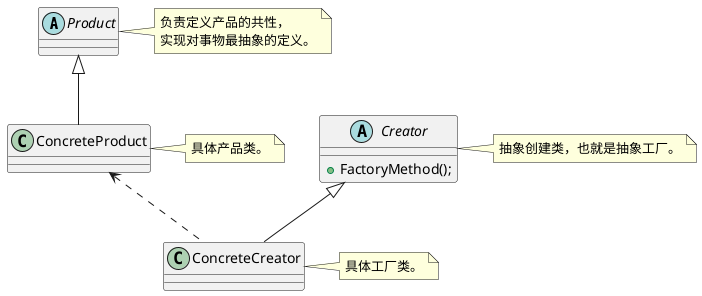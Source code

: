 @startuml

abstract class Product

note right of Product:负责定义产品的共性，\n实现对事物最抽象的定义。

class ConcreteProduct

Product <|-- ConcreteProduct

note right of ConcreteProduct:具体产品类。

class ConcreteCreator

Creator<|--ConcreteCreator

abstract class Creator{
+ FactoryMethod();
}

note right of Creator:抽象创建类，也就是抽象工厂。

ConcreteProduct<..ConcreteCreator

note right of ConcreteCreator:具体工厂类。

@enduml